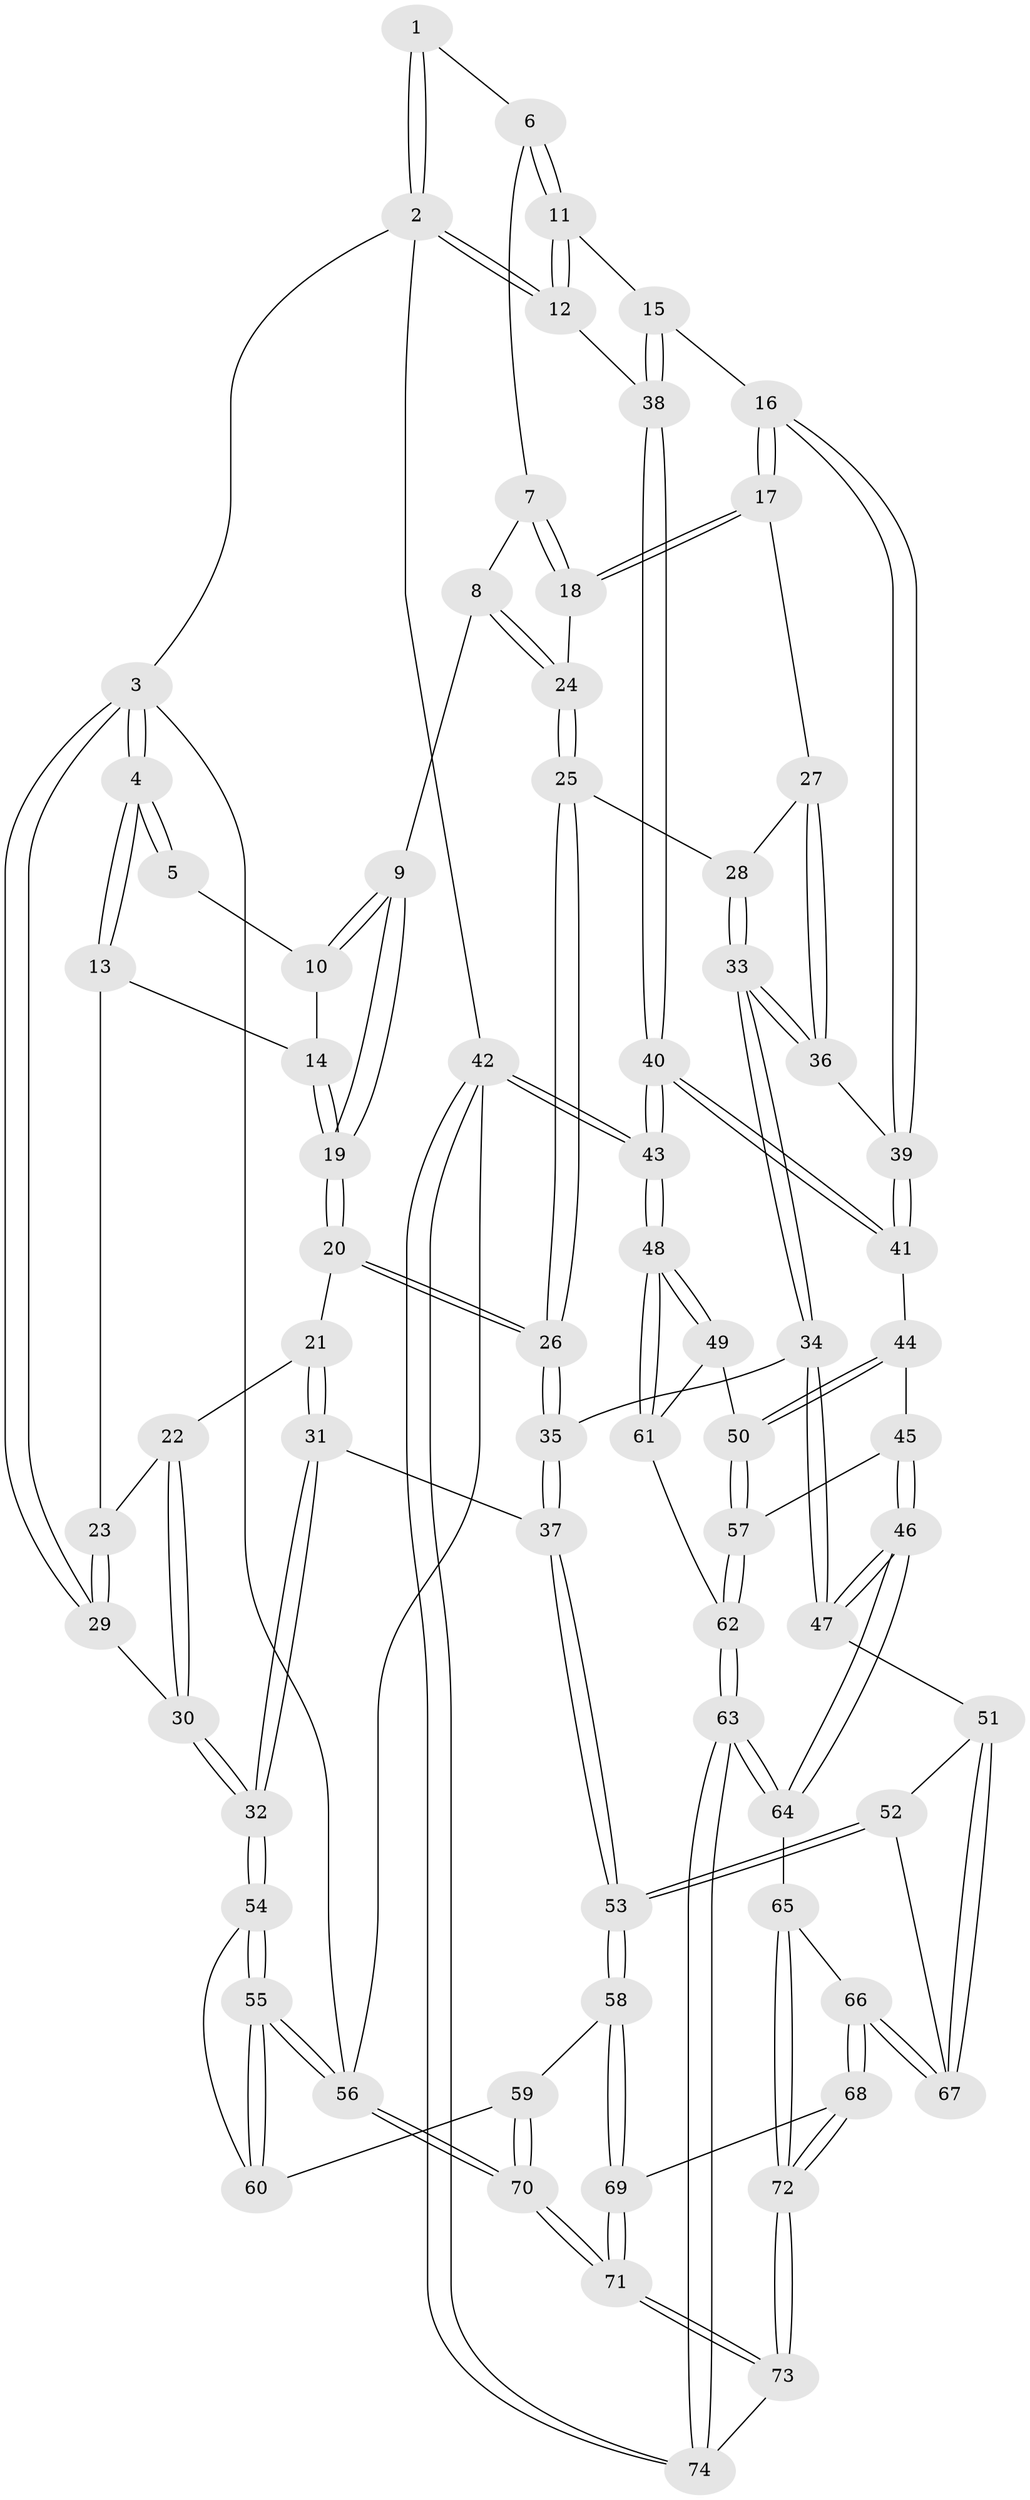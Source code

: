 // Generated by graph-tools (version 1.1) at 2025/11/02/27/25 16:11:53]
// undirected, 74 vertices, 182 edges
graph export_dot {
graph [start="1"]
  node [color=gray90,style=filled];
  1 [pos="+0.7162432711405298+0"];
  2 [pos="+1+0"];
  3 [pos="+0+0"];
  4 [pos="+0+0"];
  5 [pos="+0.46170748004909784+0"];
  6 [pos="+0.7221450793466958+0"];
  7 [pos="+0.6988144691925953+0"];
  8 [pos="+0.4961894125640467+0.13135656933580625"];
  9 [pos="+0.45520883755790476+0.11358991143384702"];
  10 [pos="+0.4180468625020881+0"];
  11 [pos="+0.8834864247448303+0.08170706177703287"];
  12 [pos="+1+0.0761187466330203"];
  13 [pos="+0.245413250856893+0.0981274064635127"];
  14 [pos="+0.2760733244471058+0.09619853581043018"];
  15 [pos="+0.8607096072303508+0.2573508454298795"];
  16 [pos="+0.8235304821107529+0.27135239469600186"];
  17 [pos="+0.7988306643026919+0.26365551718522184"];
  18 [pos="+0.6873079894687911+0.09543383372503084"];
  19 [pos="+0.37872161477595534+0.23533371326880487"];
  20 [pos="+0.37442439577555153+0.27189573684931484"];
  21 [pos="+0.26137132394990736+0.2710709762345728"];
  22 [pos="+0.24755363448565995+0.26210900061202214"];
  23 [pos="+0.18524707076350846+0.20979150351796552"];
  24 [pos="+0.5758424477529127+0.1920604143099437"];
  25 [pos="+0.573543496946223+0.2530204651516755"];
  26 [pos="+0.4302669617749668+0.34700064687374643"];
  27 [pos="+0.7325972766368145+0.28622179859656394"];
  28 [pos="+0.6525987958028142+0.3022098148791233"];
  29 [pos="+0+0.24627031465237717"];
  30 [pos="+0+0.4927114473849492"];
  31 [pos="+0.16713564425915473+0.5326070115787251"];
  32 [pos="+0+0.5313354203220059"];
  33 [pos="+0.6107548046281785+0.4997756812093004"];
  34 [pos="+0.5362710753792349+0.5425308848885166"];
  35 [pos="+0.4332917919769298+0.5066208230173982"];
  36 [pos="+0.6860393973811884+0.49191713587897845"];
  37 [pos="+0.3065916056243323+0.5669972822973924"];
  38 [pos="+1+0.30849345507676285"];
  39 [pos="+0.8093280796620911+0.49292364209609885"];
  40 [pos="+1+0.4911816811680159"];
  41 [pos="+0.8821153593126094+0.5590998670665086"];
  42 [pos="+1+1"];
  43 [pos="+1+0.9266835562077248"];
  44 [pos="+0.877975134207825+0.5716221976931279"];
  45 [pos="+0.684956224909308+0.6817919337893591"];
  46 [pos="+0.6155647892489653+0.6977754184717582"];
  47 [pos="+0.5979649171472269+0.6841528969022285"];
  48 [pos="+1+0.9157137206852229"];
  49 [pos="+0.8868331882352088+0.6939567399454137"];
  50 [pos="+0.8797807401383576+0.6870710317649729"];
  51 [pos="+0.5508089398727745+0.726337042182951"];
  52 [pos="+0.35739403443379203+0.7723031410954908"];
  53 [pos="+0.3228635437037537+0.7663286681387208"];
  54 [pos="+0+0.5677506017811517"];
  55 [pos="+0+1"];
  56 [pos="+0+1"];
  57 [pos="+0.82842496163086+0.742259201447949"];
  58 [pos="+0.3127791093518235+0.7873726203351149"];
  59 [pos="+0.3003816700691632+0.7963746123857062"];
  60 [pos="+0.1841961557798217+0.7719039691415338"];
  61 [pos="+0.9307408116614249+0.8822721069627376"];
  62 [pos="+0.757003466458064+0.9116209363212772"];
  63 [pos="+0.7437085677408045+0.920440685533993"];
  64 [pos="+0.6891602938278373+0.8727792663026103"];
  65 [pos="+0.5735989327041634+0.8876708584884108"];
  66 [pos="+0.49970062279503186+0.884716343165173"];
  67 [pos="+0.4874059936964115+0.8362524520419732"];
  68 [pos="+0.47410180611857233+0.916364466307473"];
  69 [pos="+0.39431518540786564+0.9220960877540475"];
  70 [pos="+0+1"];
  71 [pos="+0.1971058745816772+1"];
  72 [pos="+0.5213615037820974+1"];
  73 [pos="+0.5577834472275917+1"];
  74 [pos="+0.7200394373790466+1"];
  1 -- 2;
  1 -- 2;
  1 -- 6;
  2 -- 3;
  2 -- 12;
  2 -- 12;
  2 -- 42;
  3 -- 4;
  3 -- 4;
  3 -- 29;
  3 -- 29;
  3 -- 56;
  4 -- 5;
  4 -- 5;
  4 -- 13;
  4 -- 13;
  5 -- 10;
  6 -- 7;
  6 -- 11;
  6 -- 11;
  7 -- 8;
  7 -- 18;
  7 -- 18;
  8 -- 9;
  8 -- 24;
  8 -- 24;
  9 -- 10;
  9 -- 10;
  9 -- 19;
  9 -- 19;
  10 -- 14;
  11 -- 12;
  11 -- 12;
  11 -- 15;
  12 -- 38;
  13 -- 14;
  13 -- 23;
  14 -- 19;
  14 -- 19;
  15 -- 16;
  15 -- 38;
  15 -- 38;
  16 -- 17;
  16 -- 17;
  16 -- 39;
  16 -- 39;
  17 -- 18;
  17 -- 18;
  17 -- 27;
  18 -- 24;
  19 -- 20;
  19 -- 20;
  20 -- 21;
  20 -- 26;
  20 -- 26;
  21 -- 22;
  21 -- 31;
  21 -- 31;
  22 -- 23;
  22 -- 30;
  22 -- 30;
  23 -- 29;
  23 -- 29;
  24 -- 25;
  24 -- 25;
  25 -- 26;
  25 -- 26;
  25 -- 28;
  26 -- 35;
  26 -- 35;
  27 -- 28;
  27 -- 36;
  27 -- 36;
  28 -- 33;
  28 -- 33;
  29 -- 30;
  30 -- 32;
  30 -- 32;
  31 -- 32;
  31 -- 32;
  31 -- 37;
  32 -- 54;
  32 -- 54;
  33 -- 34;
  33 -- 34;
  33 -- 36;
  33 -- 36;
  34 -- 35;
  34 -- 47;
  34 -- 47;
  35 -- 37;
  35 -- 37;
  36 -- 39;
  37 -- 53;
  37 -- 53;
  38 -- 40;
  38 -- 40;
  39 -- 41;
  39 -- 41;
  40 -- 41;
  40 -- 41;
  40 -- 43;
  40 -- 43;
  41 -- 44;
  42 -- 43;
  42 -- 43;
  42 -- 74;
  42 -- 74;
  42 -- 56;
  43 -- 48;
  43 -- 48;
  44 -- 45;
  44 -- 50;
  44 -- 50;
  45 -- 46;
  45 -- 46;
  45 -- 57;
  46 -- 47;
  46 -- 47;
  46 -- 64;
  46 -- 64;
  47 -- 51;
  48 -- 49;
  48 -- 49;
  48 -- 61;
  48 -- 61;
  49 -- 50;
  49 -- 61;
  50 -- 57;
  50 -- 57;
  51 -- 52;
  51 -- 67;
  51 -- 67;
  52 -- 53;
  52 -- 53;
  52 -- 67;
  53 -- 58;
  53 -- 58;
  54 -- 55;
  54 -- 55;
  54 -- 60;
  55 -- 56;
  55 -- 56;
  55 -- 60;
  55 -- 60;
  56 -- 70;
  56 -- 70;
  57 -- 62;
  57 -- 62;
  58 -- 59;
  58 -- 69;
  58 -- 69;
  59 -- 60;
  59 -- 70;
  59 -- 70;
  61 -- 62;
  62 -- 63;
  62 -- 63;
  63 -- 64;
  63 -- 64;
  63 -- 74;
  63 -- 74;
  64 -- 65;
  65 -- 66;
  65 -- 72;
  65 -- 72;
  66 -- 67;
  66 -- 67;
  66 -- 68;
  66 -- 68;
  68 -- 69;
  68 -- 72;
  68 -- 72;
  69 -- 71;
  69 -- 71;
  70 -- 71;
  70 -- 71;
  71 -- 73;
  71 -- 73;
  72 -- 73;
  72 -- 73;
  73 -- 74;
}
